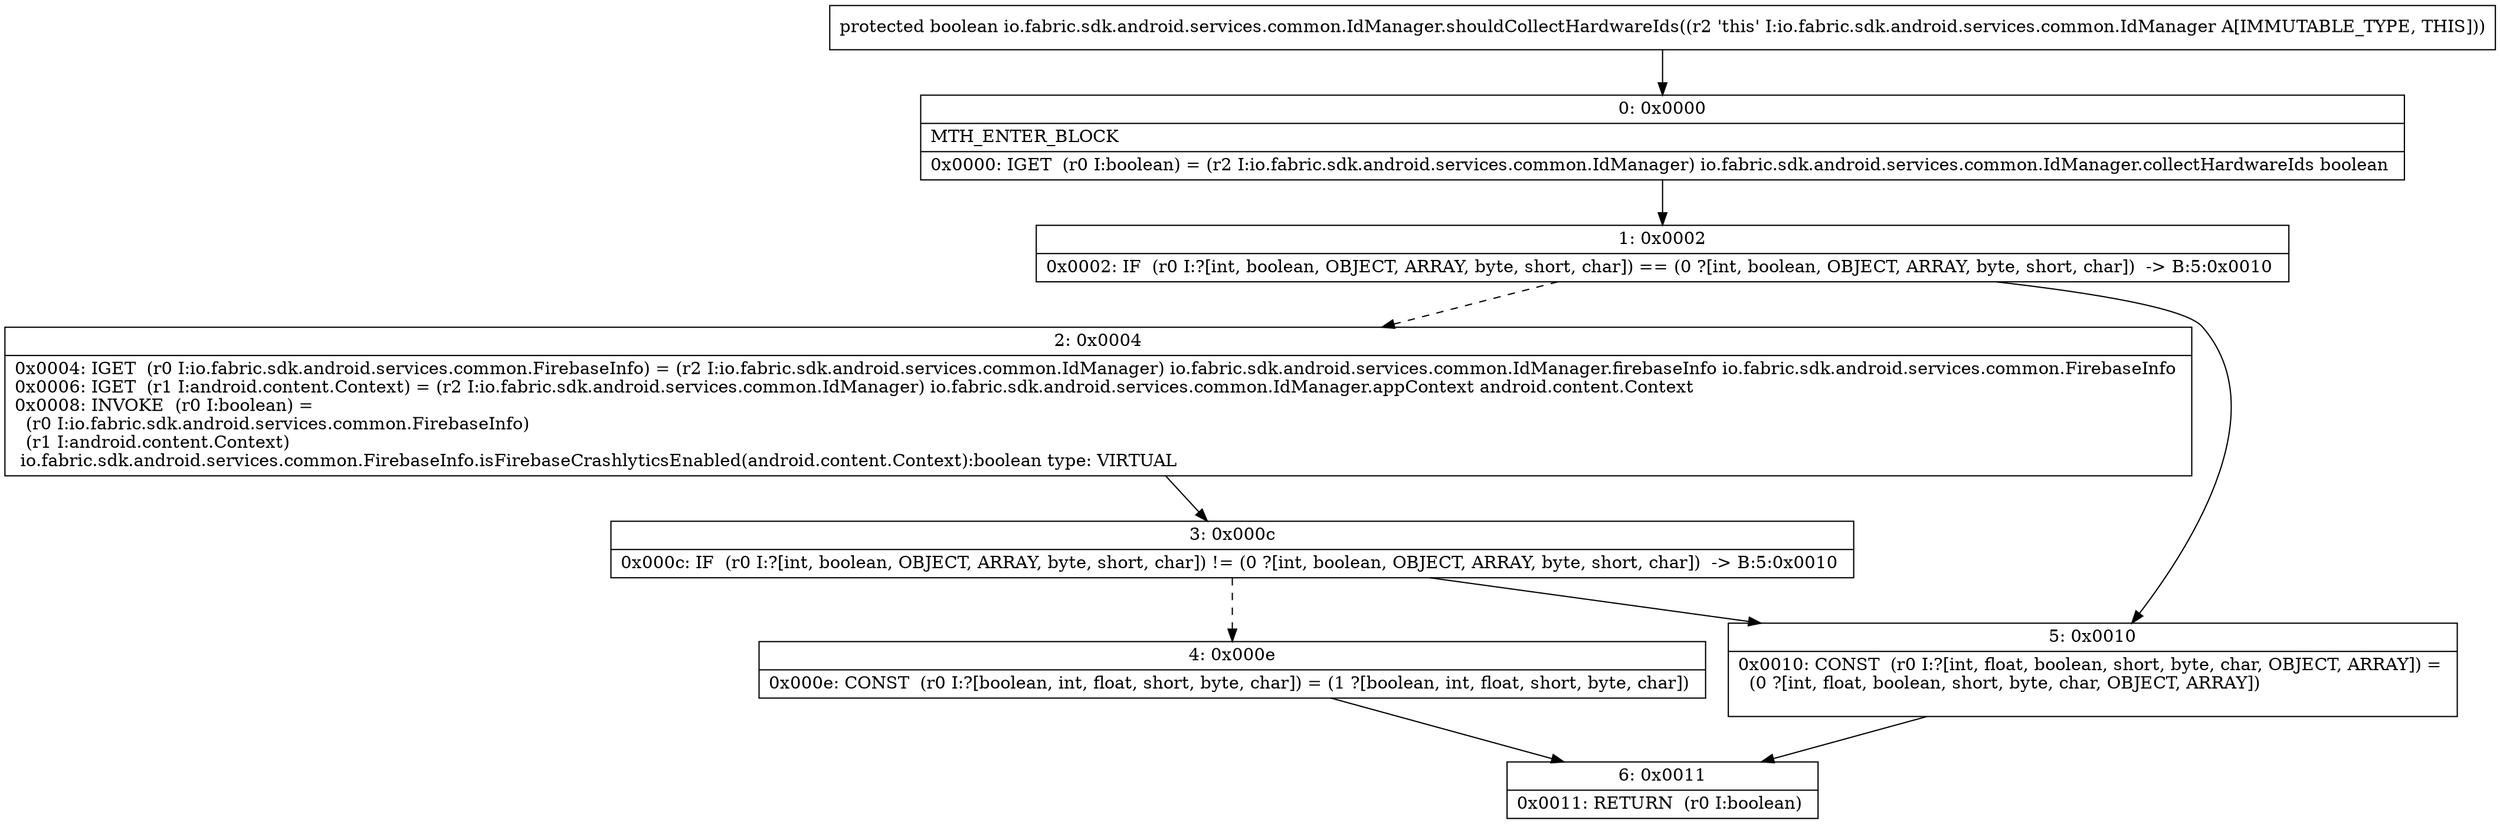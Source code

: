 digraph "CFG forio.fabric.sdk.android.services.common.IdManager.shouldCollectHardwareIds()Z" {
Node_0 [shape=record,label="{0\:\ 0x0000|MTH_ENTER_BLOCK\l|0x0000: IGET  (r0 I:boolean) = (r2 I:io.fabric.sdk.android.services.common.IdManager) io.fabric.sdk.android.services.common.IdManager.collectHardwareIds boolean \l}"];
Node_1 [shape=record,label="{1\:\ 0x0002|0x0002: IF  (r0 I:?[int, boolean, OBJECT, ARRAY, byte, short, char]) == (0 ?[int, boolean, OBJECT, ARRAY, byte, short, char])  \-\> B:5:0x0010 \l}"];
Node_2 [shape=record,label="{2\:\ 0x0004|0x0004: IGET  (r0 I:io.fabric.sdk.android.services.common.FirebaseInfo) = (r2 I:io.fabric.sdk.android.services.common.IdManager) io.fabric.sdk.android.services.common.IdManager.firebaseInfo io.fabric.sdk.android.services.common.FirebaseInfo \l0x0006: IGET  (r1 I:android.content.Context) = (r2 I:io.fabric.sdk.android.services.common.IdManager) io.fabric.sdk.android.services.common.IdManager.appContext android.content.Context \l0x0008: INVOKE  (r0 I:boolean) = \l  (r0 I:io.fabric.sdk.android.services.common.FirebaseInfo)\l  (r1 I:android.content.Context)\l io.fabric.sdk.android.services.common.FirebaseInfo.isFirebaseCrashlyticsEnabled(android.content.Context):boolean type: VIRTUAL \l}"];
Node_3 [shape=record,label="{3\:\ 0x000c|0x000c: IF  (r0 I:?[int, boolean, OBJECT, ARRAY, byte, short, char]) != (0 ?[int, boolean, OBJECT, ARRAY, byte, short, char])  \-\> B:5:0x0010 \l}"];
Node_4 [shape=record,label="{4\:\ 0x000e|0x000e: CONST  (r0 I:?[boolean, int, float, short, byte, char]) = (1 ?[boolean, int, float, short, byte, char]) \l}"];
Node_5 [shape=record,label="{5\:\ 0x0010|0x0010: CONST  (r0 I:?[int, float, boolean, short, byte, char, OBJECT, ARRAY]) = \l  (0 ?[int, float, boolean, short, byte, char, OBJECT, ARRAY])\l \l}"];
Node_6 [shape=record,label="{6\:\ 0x0011|0x0011: RETURN  (r0 I:boolean) \l}"];
MethodNode[shape=record,label="{protected boolean io.fabric.sdk.android.services.common.IdManager.shouldCollectHardwareIds((r2 'this' I:io.fabric.sdk.android.services.common.IdManager A[IMMUTABLE_TYPE, THIS])) }"];
MethodNode -> Node_0;
Node_0 -> Node_1;
Node_1 -> Node_2[style=dashed];
Node_1 -> Node_5;
Node_2 -> Node_3;
Node_3 -> Node_4[style=dashed];
Node_3 -> Node_5;
Node_4 -> Node_6;
Node_5 -> Node_6;
}

